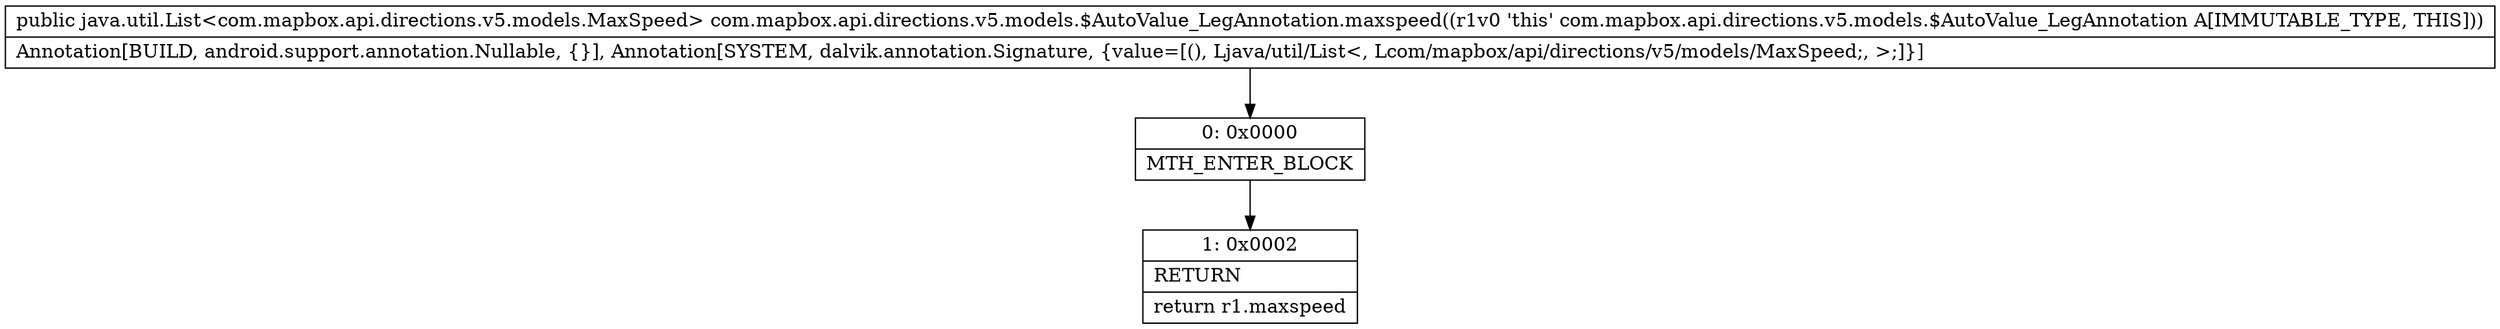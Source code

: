 digraph "CFG forcom.mapbox.api.directions.v5.models.$AutoValue_LegAnnotation.maxspeed()Ljava\/util\/List;" {
Node_0 [shape=record,label="{0\:\ 0x0000|MTH_ENTER_BLOCK\l}"];
Node_1 [shape=record,label="{1\:\ 0x0002|RETURN\l|return r1.maxspeed\l}"];
MethodNode[shape=record,label="{public java.util.List\<com.mapbox.api.directions.v5.models.MaxSpeed\> com.mapbox.api.directions.v5.models.$AutoValue_LegAnnotation.maxspeed((r1v0 'this' com.mapbox.api.directions.v5.models.$AutoValue_LegAnnotation A[IMMUTABLE_TYPE, THIS]))  | Annotation[BUILD, android.support.annotation.Nullable, \{\}], Annotation[SYSTEM, dalvik.annotation.Signature, \{value=[(), Ljava\/util\/List\<, Lcom\/mapbox\/api\/directions\/v5\/models\/MaxSpeed;, \>;]\}]\l}"];
MethodNode -> Node_0;
Node_0 -> Node_1;
}

